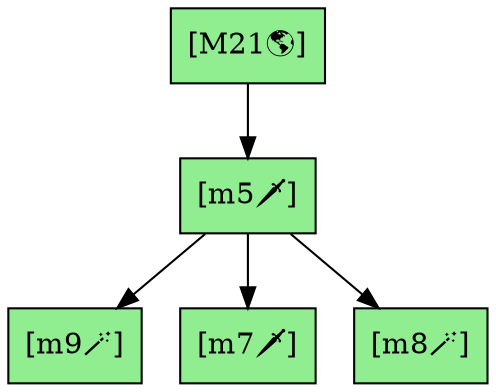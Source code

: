 
digraph CrossSpread {
  node [shape=rectangle, style=filled, fillcolor=lightgreen];
  "[M21🌎]" -> "[m5🗡️]" -> "[m9🪄]";
  "[m5🗡️]" -> "[m7🗡️]";
  "[m5🗡️]" -> "[m8🪄]";
}